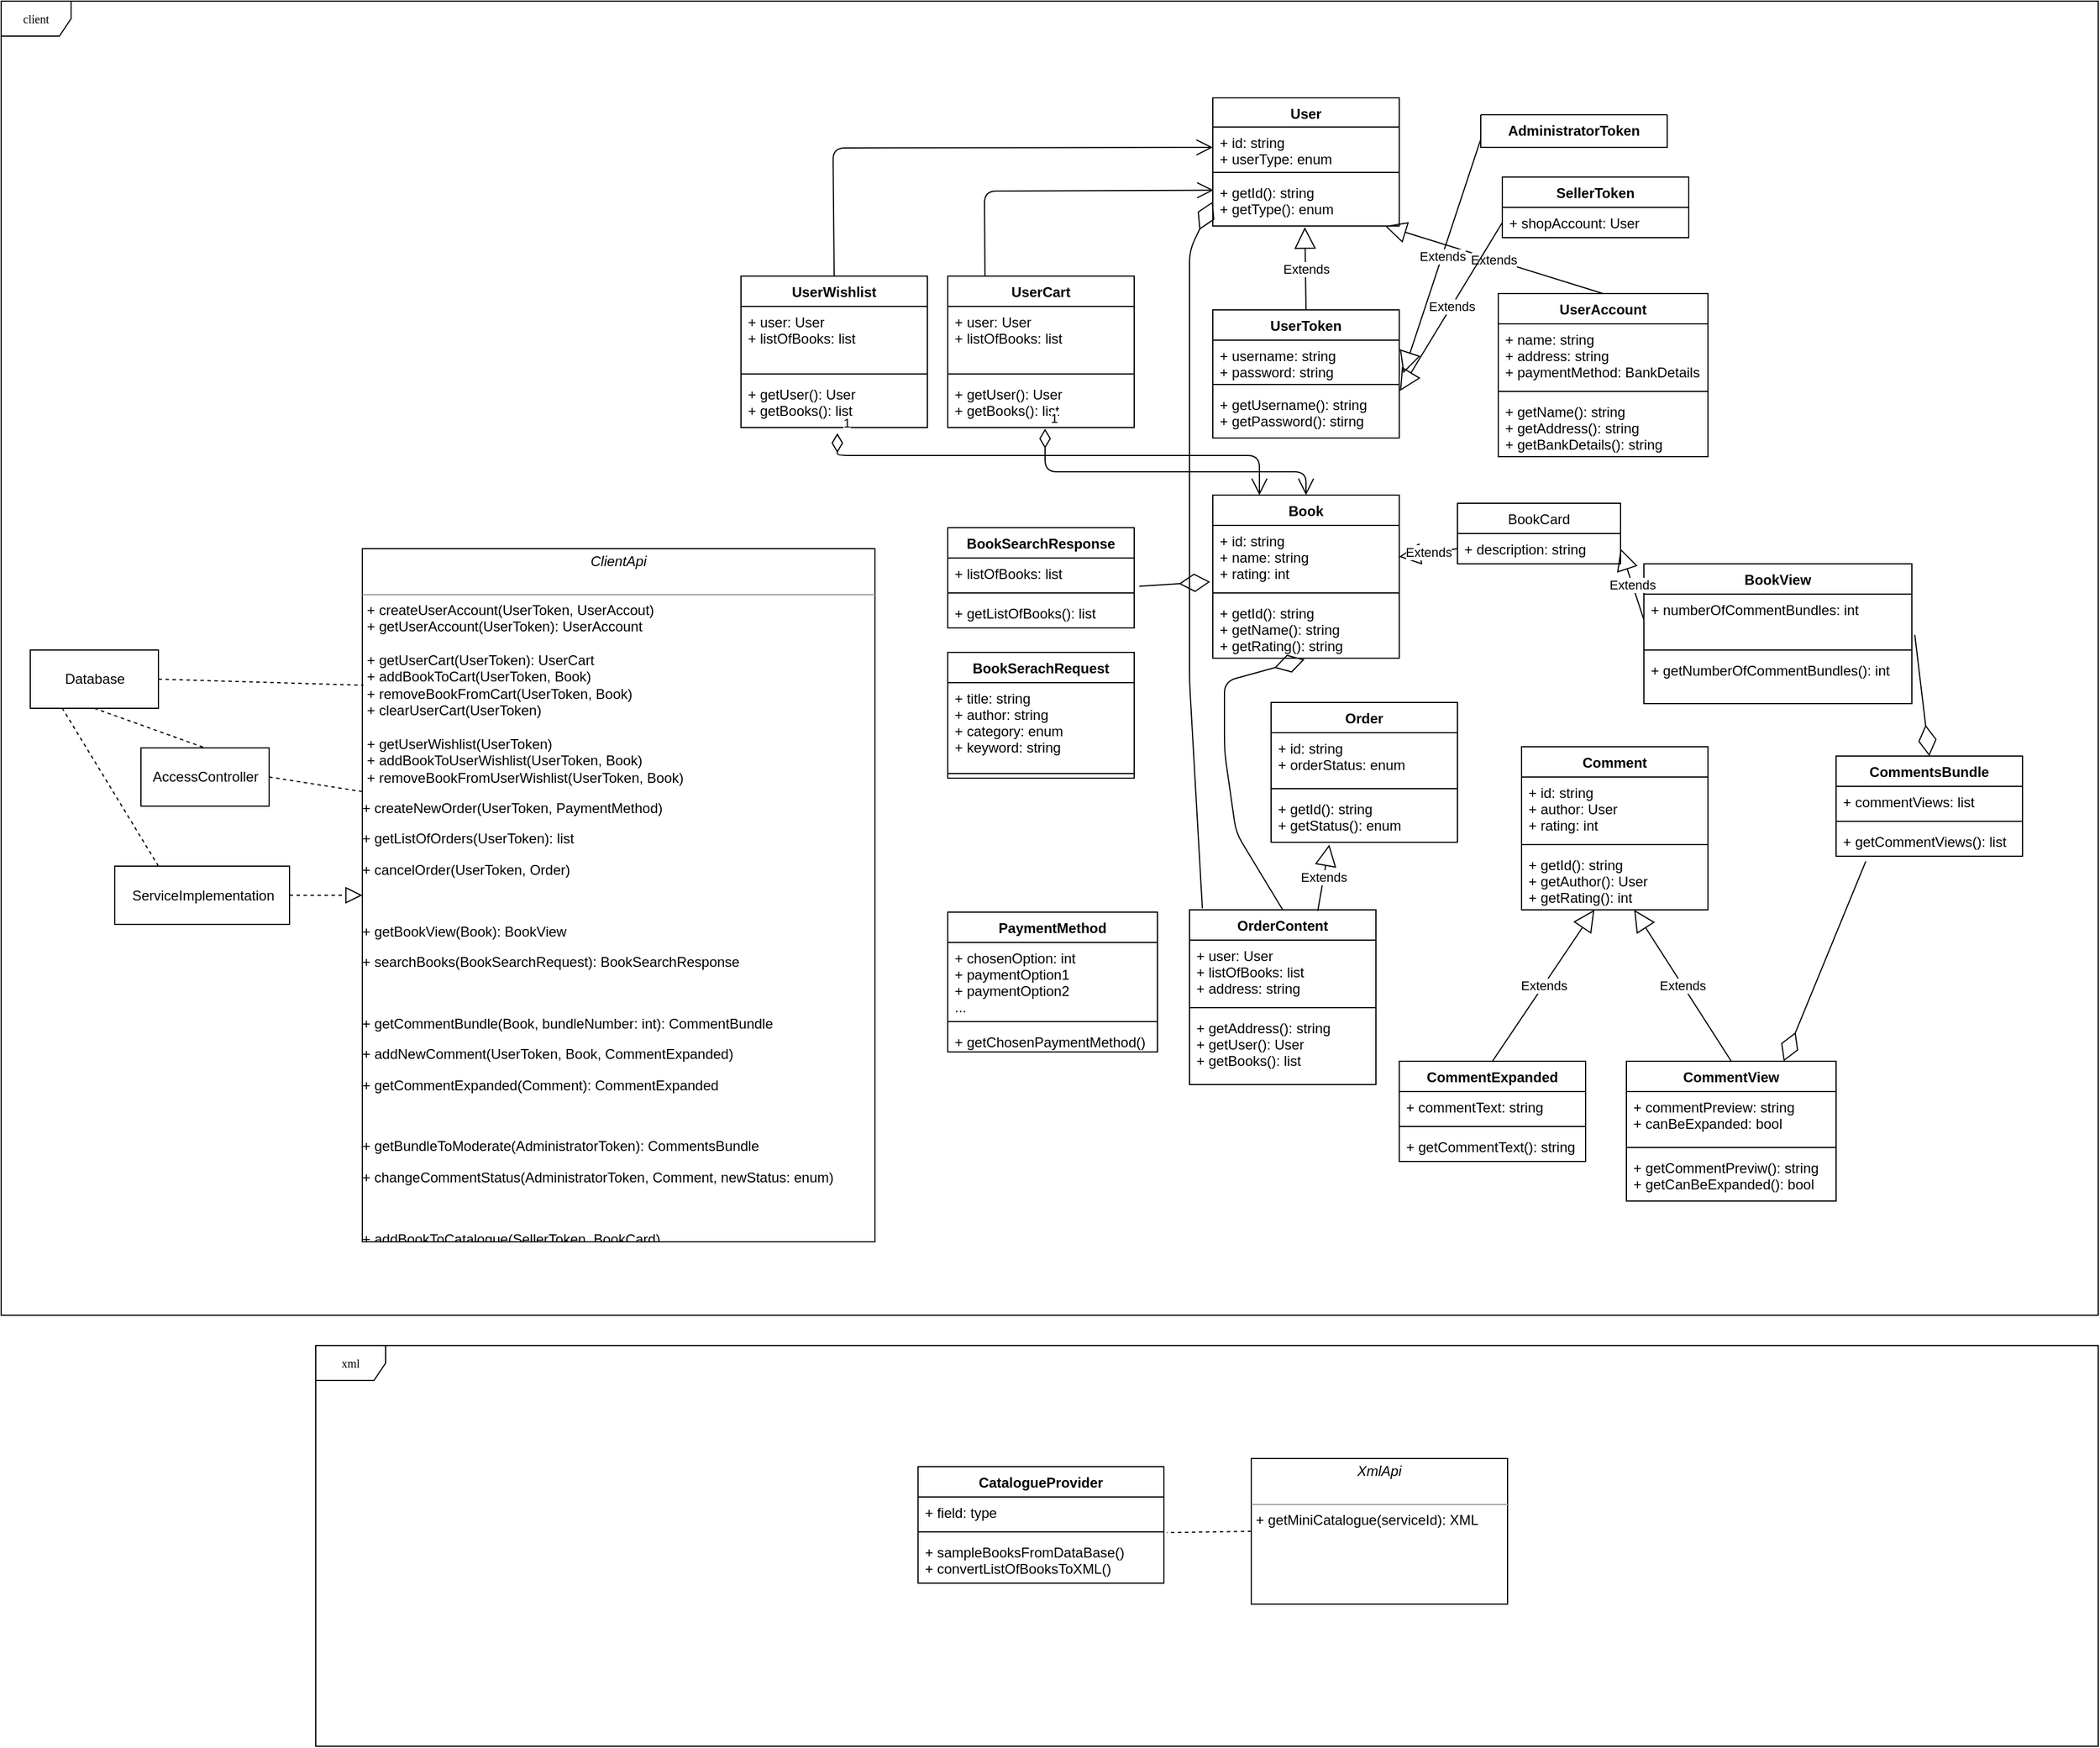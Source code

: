 <mxfile version="10.5.4" type="device"><diagram name="Page-1" id="c4acf3e9-155e-7222-9cf6-157b1a14988f"><mxGraphModel dx="2183" dy="1859" grid="1" gridSize="10" guides="1" tooltips="1" connect="1" arrows="1" fold="1" page="1" pageScale="1" pageWidth="850" pageHeight="1100" background="#ffffff" math="0" shadow="0"><root><mxCell id="0"/><mxCell id="1" parent="0"/><mxCell id="17acba5748e5396b-1" value="client" style="shape=umlFrame;whiteSpace=wrap;html=1;rounded=0;shadow=0;comic=0;labelBackgroundColor=none;strokeColor=#000000;strokeWidth=1;fillColor=#ffffff;fontFamily=Verdana;fontSize=10;fontColor=#000000;align=center;" parent="1" vertex="1"><mxGeometry x="-520" y="-14" width="1800" height="1128" as="geometry"/></mxCell><mxCell id="MMxnJ2Wg02DuiwU2Z0UI-1" value="User" style="swimlane;fontStyle=1;align=center;verticalAlign=top;childLayout=stackLayout;horizontal=1;startSize=25;horizontalStack=0;resizeParent=1;resizeParentMax=0;resizeLast=0;collapsible=1;marginBottom=0;" parent="1" vertex="1"><mxGeometry x="520" y="69" width="160" height="110" as="geometry"/></mxCell><mxCell id="MMxnJ2Wg02DuiwU2Z0UI-2" value="+ id: string&#10;+ userType: enum&#10;" style="text;strokeColor=none;fillColor=none;align=left;verticalAlign=top;spacingLeft=4;spacingRight=4;overflow=hidden;rotatable=0;points=[[0,0.5],[1,0.5]];portConstraint=eastwest;" parent="MMxnJ2Wg02DuiwU2Z0UI-1" vertex="1"><mxGeometry y="25" width="160" height="35" as="geometry"/></mxCell><mxCell id="MMxnJ2Wg02DuiwU2Z0UI-3" value="" style="line;strokeWidth=1;fillColor=none;align=left;verticalAlign=middle;spacingTop=-1;spacingLeft=3;spacingRight=3;rotatable=0;labelPosition=right;points=[];portConstraint=eastwest;" parent="MMxnJ2Wg02DuiwU2Z0UI-1" vertex="1"><mxGeometry y="60" width="160" height="8" as="geometry"/></mxCell><mxCell id="MMxnJ2Wg02DuiwU2Z0UI-4" value="+ getId(): string&#10;+ getType(): enum&#10;" style="text;strokeColor=none;fillColor=none;align=left;verticalAlign=top;spacingLeft=4;spacingRight=4;overflow=hidden;rotatable=0;points=[[0,0.5],[1,0.5]];portConstraint=eastwest;" parent="MMxnJ2Wg02DuiwU2Z0UI-1" vertex="1"><mxGeometry y="68" width="160" height="42" as="geometry"/></mxCell><mxCell id="MMxnJ2Wg02DuiwU2Z0UI-5" value="UserAccount" style="swimlane;fontStyle=1;align=center;verticalAlign=top;childLayout=stackLayout;horizontal=1;startSize=26;horizontalStack=0;resizeParent=1;resizeParentMax=0;resizeLast=0;collapsible=1;marginBottom=0;" parent="1" vertex="1"><mxGeometry x="765" y="237" width="180" height="140" as="geometry"/></mxCell><mxCell id="MMxnJ2Wg02DuiwU2Z0UI-6" value="+ name: string&#10;+ address: string&#10;+ paymentMethod: BankDetails&#10;" style="text;strokeColor=none;fillColor=none;align=left;verticalAlign=top;spacingLeft=4;spacingRight=4;overflow=hidden;rotatable=0;points=[[0,0.5],[1,0.5]];portConstraint=eastwest;" parent="MMxnJ2Wg02DuiwU2Z0UI-5" vertex="1"><mxGeometry y="26" width="180" height="54" as="geometry"/></mxCell><mxCell id="MMxnJ2Wg02DuiwU2Z0UI-7" value="" style="line;strokeWidth=1;fillColor=none;align=left;verticalAlign=middle;spacingTop=-1;spacingLeft=3;spacingRight=3;rotatable=0;labelPosition=right;points=[];portConstraint=eastwest;" parent="MMxnJ2Wg02DuiwU2Z0UI-5" vertex="1"><mxGeometry y="80" width="180" height="8" as="geometry"/></mxCell><mxCell id="MMxnJ2Wg02DuiwU2Z0UI-8" value="+ getName(): string&#10;+ getAddress(): string&#10;+ getBankDetails(): string&#10;" style="text;strokeColor=none;fillColor=none;align=left;verticalAlign=top;spacingLeft=4;spacingRight=4;overflow=hidden;rotatable=0;points=[[0,0.5],[1,0.5]];portConstraint=eastwest;" parent="MMxnJ2Wg02DuiwU2Z0UI-5" vertex="1"><mxGeometry y="88" width="180" height="52" as="geometry"/></mxCell><mxCell id="MMxnJ2Wg02DuiwU2Z0UI-9" value="Extends" style="endArrow=block;endSize=16;endFill=0;html=1;exitX=0.5;exitY=0;exitDx=0;exitDy=0;" parent="1" source="MMxnJ2Wg02DuiwU2Z0UI-22" edge="1"><mxGeometry width="160" relative="1" as="geometry"><mxPoint x="360" y="200" as="sourcePoint"/><mxPoint x="599" y="180" as="targetPoint"/></mxGeometry></mxCell><mxCell id="MMxnJ2Wg02DuiwU2Z0UI-22" value="UserToken" style="swimlane;fontStyle=1;align=center;verticalAlign=top;childLayout=stackLayout;horizontal=1;startSize=26;horizontalStack=0;resizeParent=1;resizeParentMax=0;resizeLast=0;collapsible=1;marginBottom=0;" parent="1" vertex="1"><mxGeometry x="520" y="251" width="160" height="110" as="geometry"/></mxCell><mxCell id="MMxnJ2Wg02DuiwU2Z0UI-23" value="+ username: string&#10;+ password: string&#10;" style="text;strokeColor=none;fillColor=none;align=left;verticalAlign=top;spacingLeft=4;spacingRight=4;overflow=hidden;rotatable=0;points=[[0,0.5],[1,0.5]];portConstraint=eastwest;" parent="MMxnJ2Wg02DuiwU2Z0UI-22" vertex="1"><mxGeometry y="26" width="160" height="34" as="geometry"/></mxCell><mxCell id="MMxnJ2Wg02DuiwU2Z0UI-24" value="" style="line;strokeWidth=1;fillColor=none;align=left;verticalAlign=middle;spacingTop=-1;spacingLeft=3;spacingRight=3;rotatable=0;labelPosition=right;points=[];portConstraint=eastwest;" parent="MMxnJ2Wg02DuiwU2Z0UI-22" vertex="1"><mxGeometry y="60" width="160" height="8" as="geometry"/></mxCell><mxCell id="MMxnJ2Wg02DuiwU2Z0UI-25" value="+ getUsername(): string&#10;+ getPassword(): stirng&#10;" style="text;strokeColor=none;fillColor=none;align=left;verticalAlign=top;spacingLeft=4;spacingRight=4;overflow=hidden;rotatable=0;points=[[0,0.5],[1,0.5]];portConstraint=eastwest;" parent="MMxnJ2Wg02DuiwU2Z0UI-22" vertex="1"><mxGeometry y="68" width="160" height="42" as="geometry"/></mxCell><mxCell id="MMxnJ2Wg02DuiwU2Z0UI-26" value="&lt;p style=&quot;margin: 0px ; margin-top: 4px ; text-align: center&quot;&gt;&lt;i&gt;ClientApi&lt;/i&gt;&lt;/p&gt;&lt;br&gt;&lt;hr size=&quot;1&quot;&gt;&lt;p style=&quot;margin: 0px ; margin-left: 4px&quot;&gt;+ createUserAccount(UserToken, UserAccout)&lt;/p&gt;&lt;p style=&quot;margin: 0px ; margin-left: 4px&quot;&gt;+ getUserAccount(UserToken): UserAccount&lt;br&gt;&lt;br&gt;&lt;/p&gt;&lt;p style=&quot;margin: 0px ; margin-left: 4px&quot;&gt;+ getUserCart(UserToken): UserCart&lt;/p&gt;&lt;p style=&quot;margin: 0px ; margin-left: 4px&quot;&gt;+ addBookToCart(UserToken, Book)&lt;/p&gt;&lt;p style=&quot;margin: 0px ; margin-left: 4px&quot;&gt;+ removeBookFromCart(UserToken, Book)&lt;/p&gt;&lt;p style=&quot;margin: 0px ; margin-left: 4px&quot;&gt;+ clearUserCart(UserToken)&lt;/p&gt;&lt;p style=&quot;margin: 0px ; margin-left: 4px&quot;&gt;&lt;br&gt;&lt;/p&gt;&lt;p style=&quot;margin: 0px ; margin-left: 4px&quot;&gt;+ getUserWishlist(UserToken)&lt;/p&gt;&lt;p style=&quot;margin: 0px ; margin-left: 4px&quot;&gt;&lt;span&gt;+ addBookToUserWishlist(UserToken, Book)&lt;/span&gt;&lt;/p&gt;&lt;p style=&quot;margin: 0px ; margin-left: 4px&quot;&gt;&lt;span&gt;+ removeBookFromUserWishlis&lt;/span&gt;&lt;span&gt;t&lt;/span&gt;&lt;span&gt;(UserToken, Book)&lt;/span&gt;&lt;/p&gt;&lt;p&gt;+ createNewOrder(UserToken, PaymentMethod)&lt;/p&gt;&lt;p&gt;+ getListOfOrders(UserToken): li&lt;span&gt;st&lt;/span&gt;&lt;/p&gt;&lt;p&gt;&lt;span&gt;+ cancelOrder(UserToken, Order)&lt;/span&gt;&lt;/p&gt;&lt;p&gt;&lt;br&gt;&lt;/p&gt;&lt;p&gt;+ getBookView(Book): BookView&lt;/p&gt;&lt;p&gt;&lt;span&gt;+ searchBooks(BookSearchRequest): BookSearchResponse&lt;/span&gt;&lt;br&gt;&lt;/p&gt;&lt;p&gt;&lt;br&gt;&lt;/p&gt;&lt;p&gt;+ getCommentBundle(Book, bundleNumber: int): CommentBundle&lt;/p&gt;&lt;p&gt;+ addNewComment(UserToken, Book, CommentExpanded)&lt;/p&gt;&lt;p&gt;+ getCommentExpanded(Comment): CommentExpanded&lt;/p&gt;&lt;p&gt;&lt;br&gt;&lt;/p&gt;&lt;p&gt;+ getBundleToModerate(AdministratorToken): CommentsBundle&lt;/p&gt;&lt;p&gt;+ changeCommentStatus(AdministratorToken, Comment, newStatus: enum)&lt;/p&gt;&lt;p&gt;&lt;br&gt;&lt;/p&gt;&lt;p&gt;+ addBookToCatalogue(SellerToken, BookCard)&lt;/p&gt;" style="verticalAlign=top;align=left;overflow=fill;fontSize=12;fontFamily=Helvetica;html=1;" parent="1" vertex="1"><mxGeometry x="-210" y="456" width="440" height="595" as="geometry"/></mxCell><mxCell id="MMxnJ2Wg02DuiwU2Z0UI-27" value="Book" style="swimlane;fontStyle=1;align=center;verticalAlign=top;childLayout=stackLayout;horizontal=1;startSize=26;horizontalStack=0;resizeParent=1;resizeParentMax=0;resizeLast=0;collapsible=1;marginBottom=0;" parent="1" vertex="1"><mxGeometry x="520" y="410" width="160" height="140" as="geometry"/></mxCell><mxCell id="MMxnJ2Wg02DuiwU2Z0UI-28" value="+ id: string&#10;+ name: string&#10;+ rating: int" style="text;strokeColor=none;fillColor=none;align=left;verticalAlign=top;spacingLeft=4;spacingRight=4;overflow=hidden;rotatable=0;points=[[0,0.5],[1,0.5]];portConstraint=eastwest;" parent="MMxnJ2Wg02DuiwU2Z0UI-27" vertex="1"><mxGeometry y="26" width="160" height="54" as="geometry"/></mxCell><mxCell id="MMxnJ2Wg02DuiwU2Z0UI-29" value="" style="line;strokeWidth=1;fillColor=none;align=left;verticalAlign=middle;spacingTop=-1;spacingLeft=3;spacingRight=3;rotatable=0;labelPosition=right;points=[];portConstraint=eastwest;" parent="MMxnJ2Wg02DuiwU2Z0UI-27" vertex="1"><mxGeometry y="80" width="160" height="8" as="geometry"/></mxCell><mxCell id="MMxnJ2Wg02DuiwU2Z0UI-30" value="+ getId(): string&#10;+ getName(): string&#10;+ getRating(): string&#10;" style="text;strokeColor=none;fillColor=none;align=left;verticalAlign=top;spacingLeft=4;spacingRight=4;overflow=hidden;rotatable=0;points=[[0,0.5],[1,0.5]];portConstraint=eastwest;" parent="MMxnJ2Wg02DuiwU2Z0UI-27" vertex="1"><mxGeometry y="88" width="160" height="52" as="geometry"/></mxCell><mxCell id="MMxnJ2Wg02DuiwU2Z0UI-31" value="UserCart" style="swimlane;fontStyle=1;align=center;verticalAlign=top;childLayout=stackLayout;horizontal=1;startSize=26;horizontalStack=0;resizeParent=1;resizeParentMax=0;resizeLast=0;collapsible=1;marginBottom=0;" parent="1" vertex="1"><mxGeometry x="292.5" y="222" width="160" height="130" as="geometry"/></mxCell><mxCell id="MMxnJ2Wg02DuiwU2Z0UI-32" value="+ user: User&#10;+ listOfBooks: list&#10;" style="text;strokeColor=none;fillColor=none;align=left;verticalAlign=top;spacingLeft=4;spacingRight=4;overflow=hidden;rotatable=0;points=[[0,0.5],[1,0.5]];portConstraint=eastwest;" parent="MMxnJ2Wg02DuiwU2Z0UI-31" vertex="1"><mxGeometry y="26" width="160" height="54" as="geometry"/></mxCell><mxCell id="MMxnJ2Wg02DuiwU2Z0UI-33" value="" style="line;strokeWidth=1;fillColor=none;align=left;verticalAlign=middle;spacingTop=-1;spacingLeft=3;spacingRight=3;rotatable=0;labelPosition=right;points=[];portConstraint=eastwest;" parent="MMxnJ2Wg02DuiwU2Z0UI-31" vertex="1"><mxGeometry y="80" width="160" height="8" as="geometry"/></mxCell><mxCell id="MMxnJ2Wg02DuiwU2Z0UI-34" value="+ getUser(): User&#10;+ getBooks(): list&#10;" style="text;strokeColor=none;fillColor=none;align=left;verticalAlign=top;spacingLeft=4;spacingRight=4;overflow=hidden;rotatable=0;points=[[0,0.5],[1,0.5]];portConstraint=eastwest;" parent="MMxnJ2Wg02DuiwU2Z0UI-31" vertex="1"><mxGeometry y="88" width="160" height="42" as="geometry"/></mxCell><mxCell id="MMxnJ2Wg02DuiwU2Z0UI-35" value="BookView" style="swimlane;fontStyle=1;align=center;verticalAlign=top;childLayout=stackLayout;horizontal=1;startSize=26;horizontalStack=0;resizeParent=1;resizeParentMax=0;resizeLast=0;collapsible=1;marginBottom=0;" parent="1" vertex="1"><mxGeometry x="890" y="469" width="230" height="120" as="geometry"/></mxCell><mxCell id="MMxnJ2Wg02DuiwU2Z0UI-36" value="+ numberOfCommentBundles: int&#10;" style="text;strokeColor=none;fillColor=none;align=left;verticalAlign=top;spacingLeft=4;spacingRight=4;overflow=hidden;rotatable=0;points=[[0,0.5],[1,0.5]];portConstraint=eastwest;" parent="MMxnJ2Wg02DuiwU2Z0UI-35" vertex="1"><mxGeometry y="26" width="230" height="44" as="geometry"/></mxCell><mxCell id="MMxnJ2Wg02DuiwU2Z0UI-37" value="" style="line;strokeWidth=1;fillColor=none;align=left;verticalAlign=middle;spacingTop=-1;spacingLeft=3;spacingRight=3;rotatable=0;labelPosition=right;points=[];portConstraint=eastwest;" parent="MMxnJ2Wg02DuiwU2Z0UI-35" vertex="1"><mxGeometry y="70" width="230" height="8" as="geometry"/></mxCell><mxCell id="MMxnJ2Wg02DuiwU2Z0UI-38" value="+ getNumberOfCommentBundles(): int&#10;" style="text;strokeColor=none;fillColor=none;align=left;verticalAlign=top;spacingLeft=4;spacingRight=4;overflow=hidden;rotatable=0;points=[[0,0.5],[1,0.5]];portConstraint=eastwest;" parent="MMxnJ2Wg02DuiwU2Z0UI-35" vertex="1"><mxGeometry y="78" width="230" height="42" as="geometry"/></mxCell><mxCell id="MMxnJ2Wg02DuiwU2Z0UI-39" value="Extends" style="endArrow=block;endSize=16;endFill=0;html=1;exitX=0.5;exitY=0;exitDx=0;exitDy=0;" parent="1" source="MMxnJ2Wg02DuiwU2Z0UI-5" target="MMxnJ2Wg02DuiwU2Z0UI-4" edge="1"><mxGeometry width="160" relative="1" as="geometry"><mxPoint x="690" y="141.5" as="sourcePoint"/><mxPoint x="850" y="141.5" as="targetPoint"/></mxGeometry></mxCell><mxCell id="MMxnJ2Wg02DuiwU2Z0UI-41" value="Extends" style="endArrow=block;endSize=16;endFill=0;html=1;entryX=1;entryY=0.5;entryDx=0;entryDy=0;exitX=0;exitY=0.5;exitDx=0;exitDy=0;" parent="1" source="oqZA8oeO_szLCkgXAvqt-64" target="MMxnJ2Wg02DuiwU2Z0UI-28" edge="1"><mxGeometry width="160" relative="1" as="geometry"><mxPoint x="720" y="580" as="sourcePoint"/><mxPoint x="880" y="580" as="targetPoint"/></mxGeometry></mxCell><mxCell id="MMxnJ2Wg02DuiwU2Z0UI-52" value="1" style="endArrow=open;html=1;endSize=12;startArrow=diamondThin;startSize=14;startFill=0;edgeStyle=orthogonalEdgeStyle;align=left;verticalAlign=bottom;exitX=0.522;exitY=1.024;exitDx=0;exitDy=0;exitPerimeter=0;entryX=0.5;entryY=0;entryDx=0;entryDy=0;" parent="1" source="MMxnJ2Wg02DuiwU2Z0UI-34" target="MMxnJ2Wg02DuiwU2Z0UI-27" edge="1"><mxGeometry x="-1" y="3" relative="1" as="geometry"><mxPoint x="410" y="378" as="sourcePoint"/><mxPoint x="570" y="378" as="targetPoint"/><Array as="points"><mxPoint x="376" y="390"/><mxPoint x="600" y="390"/></Array></mxGeometry></mxCell><mxCell id="MMxnJ2Wg02DuiwU2Z0UI-55" value="OrderContent" style="swimlane;fontStyle=1;align=center;verticalAlign=top;childLayout=stackLayout;horizontal=1;startSize=26;horizontalStack=0;resizeParent=1;resizeParentMax=0;resizeLast=0;collapsible=1;marginBottom=0;" parent="1" vertex="1"><mxGeometry x="500" y="766" width="160" height="150" as="geometry"/></mxCell><mxCell id="MMxnJ2Wg02DuiwU2Z0UI-56" value="+ user: User&#10;+ listOfBooks: list&#10;+ address: string&#10;" style="text;strokeColor=none;fillColor=none;align=left;verticalAlign=top;spacingLeft=4;spacingRight=4;overflow=hidden;rotatable=0;points=[[0,0.5],[1,0.5]];portConstraint=eastwest;" parent="MMxnJ2Wg02DuiwU2Z0UI-55" vertex="1"><mxGeometry y="26" width="160" height="54" as="geometry"/></mxCell><mxCell id="MMxnJ2Wg02DuiwU2Z0UI-57" value="" style="line;strokeWidth=1;fillColor=none;align=left;verticalAlign=middle;spacingTop=-1;spacingLeft=3;spacingRight=3;rotatable=0;labelPosition=right;points=[];portConstraint=eastwest;" parent="MMxnJ2Wg02DuiwU2Z0UI-55" vertex="1"><mxGeometry y="80" width="160" height="8" as="geometry"/></mxCell><mxCell id="MMxnJ2Wg02DuiwU2Z0UI-58" value="+ getAddress(): string&#10;+ getUser(): User&#10;+ getBooks(): list&#10;" style="text;strokeColor=none;fillColor=none;align=left;verticalAlign=top;spacingLeft=4;spacingRight=4;overflow=hidden;rotatable=0;points=[[0,0.5],[1,0.5]];portConstraint=eastwest;" parent="MMxnJ2Wg02DuiwU2Z0UI-55" vertex="1"><mxGeometry y="88" width="160" height="62" as="geometry"/></mxCell><mxCell id="MMxnJ2Wg02DuiwU2Z0UI-60" value="BookSerachRequest" style="swimlane;fontStyle=1;align=center;verticalAlign=top;childLayout=stackLayout;horizontal=1;startSize=26;horizontalStack=0;resizeParent=1;resizeParentMax=0;resizeLast=0;collapsible=1;marginBottom=0;" parent="1" vertex="1"><mxGeometry x="292.5" y="545" width="160" height="108" as="geometry"/></mxCell><mxCell id="MMxnJ2Wg02DuiwU2Z0UI-61" value="+ title: string&#10;+ author: string&#10;+ category: enum&#10;+ keyword: string" style="text;strokeColor=none;fillColor=none;align=left;verticalAlign=top;spacingLeft=4;spacingRight=4;overflow=hidden;rotatable=0;points=[[0,0.5],[1,0.5]];portConstraint=eastwest;" parent="MMxnJ2Wg02DuiwU2Z0UI-60" vertex="1"><mxGeometry y="26" width="160" height="74" as="geometry"/></mxCell><mxCell id="MMxnJ2Wg02DuiwU2Z0UI-62" value="" style="line;strokeWidth=1;fillColor=none;align=left;verticalAlign=middle;spacingTop=-1;spacingLeft=3;spacingRight=3;rotatable=0;labelPosition=right;points=[];portConstraint=eastwest;" parent="MMxnJ2Wg02DuiwU2Z0UI-60" vertex="1"><mxGeometry y="100" width="160" height="8" as="geometry"/></mxCell><mxCell id="oqZA8oeO_szLCkgXAvqt-1" value="CommentsBundle" style="swimlane;fontStyle=1;align=center;verticalAlign=top;childLayout=stackLayout;horizontal=1;startSize=26;horizontalStack=0;resizeParent=1;resizeParentMax=0;resizeLast=0;collapsible=1;marginBottom=0;" parent="1" vertex="1"><mxGeometry x="1055" y="634" width="160" height="86" as="geometry"/></mxCell><mxCell id="oqZA8oeO_szLCkgXAvqt-2" value="+ commentViews: list&#10;&#10;" style="text;strokeColor=none;fillColor=none;align=left;verticalAlign=top;spacingLeft=4;spacingRight=4;overflow=hidden;rotatable=0;points=[[0,0.5],[1,0.5]];portConstraint=eastwest;" parent="oqZA8oeO_szLCkgXAvqt-1" vertex="1"><mxGeometry y="26" width="160" height="26" as="geometry"/></mxCell><mxCell id="oqZA8oeO_szLCkgXAvqt-3" value="" style="line;strokeWidth=1;fillColor=none;align=left;verticalAlign=middle;spacingTop=-1;spacingLeft=3;spacingRight=3;rotatable=0;labelPosition=right;points=[];portConstraint=eastwest;" parent="oqZA8oeO_szLCkgXAvqt-1" vertex="1"><mxGeometry y="52" width="160" height="8" as="geometry"/></mxCell><mxCell id="oqZA8oeO_szLCkgXAvqt-4" value="+ getCommentViews(): list" style="text;strokeColor=none;fillColor=none;align=left;verticalAlign=top;spacingLeft=4;spacingRight=4;overflow=hidden;rotatable=0;points=[[0,0.5],[1,0.5]];portConstraint=eastwest;" parent="oqZA8oeO_szLCkgXAvqt-1" vertex="1"><mxGeometry y="60" width="160" height="26" as="geometry"/></mxCell><mxCell id="oqZA8oeO_szLCkgXAvqt-5" value="CommentView" style="swimlane;fontStyle=1;align=center;verticalAlign=top;childLayout=stackLayout;horizontal=1;startSize=26;horizontalStack=0;resizeParent=1;resizeParentMax=0;resizeLast=0;collapsible=1;marginBottom=0;" parent="1" vertex="1"><mxGeometry x="875" y="896" width="180" height="120" as="geometry"/></mxCell><mxCell id="oqZA8oeO_szLCkgXAvqt-6" value="+ commentPreview: string&#10;+ canBeExpanded: bool" style="text;strokeColor=none;fillColor=none;align=left;verticalAlign=top;spacingLeft=4;spacingRight=4;overflow=hidden;rotatable=0;points=[[0,0.5],[1,0.5]];portConstraint=eastwest;" parent="oqZA8oeO_szLCkgXAvqt-5" vertex="1"><mxGeometry y="26" width="180" height="44" as="geometry"/></mxCell><mxCell id="oqZA8oeO_szLCkgXAvqt-7" value="" style="line;strokeWidth=1;fillColor=none;align=left;verticalAlign=middle;spacingTop=-1;spacingLeft=3;spacingRight=3;rotatable=0;labelPosition=right;points=[];portConstraint=eastwest;" parent="oqZA8oeO_szLCkgXAvqt-5" vertex="1"><mxGeometry y="70" width="180" height="8" as="geometry"/></mxCell><mxCell id="oqZA8oeO_szLCkgXAvqt-8" value="+ getCommentPreviw(): string&#10;+ getCanBeExpanded(): bool&#10;" style="text;strokeColor=none;fillColor=none;align=left;verticalAlign=top;spacingLeft=4;spacingRight=4;overflow=hidden;rotatable=0;points=[[0,0.5],[1,0.5]];portConstraint=eastwest;" parent="oqZA8oeO_szLCkgXAvqt-5" vertex="1"><mxGeometry y="78" width="180" height="42" as="geometry"/></mxCell><mxCell id="oqZA8oeO_szLCkgXAvqt-9" value="Comment" style="swimlane;fontStyle=1;align=center;verticalAlign=top;childLayout=stackLayout;horizontal=1;startSize=26;horizontalStack=0;resizeParent=1;resizeParentMax=0;resizeLast=0;collapsible=1;marginBottom=0;" parent="1" vertex="1"><mxGeometry x="785" y="626" width="160" height="140" as="geometry"/></mxCell><mxCell id="oqZA8oeO_szLCkgXAvqt-10" value="+ id: string&#10;+ author: User&#10;+ rating: int" style="text;strokeColor=none;fillColor=none;align=left;verticalAlign=top;spacingLeft=4;spacingRight=4;overflow=hidden;rotatable=0;points=[[0,0.5],[1,0.5]];portConstraint=eastwest;" parent="oqZA8oeO_szLCkgXAvqt-9" vertex="1"><mxGeometry y="26" width="160" height="54" as="geometry"/></mxCell><mxCell id="oqZA8oeO_szLCkgXAvqt-11" value="" style="line;strokeWidth=1;fillColor=none;align=left;verticalAlign=middle;spacingTop=-1;spacingLeft=3;spacingRight=3;rotatable=0;labelPosition=right;points=[];portConstraint=eastwest;" parent="oqZA8oeO_szLCkgXAvqt-9" vertex="1"><mxGeometry y="80" width="160" height="8" as="geometry"/></mxCell><mxCell id="oqZA8oeO_szLCkgXAvqt-12" value="+ getId(): string&#10;+ getAuthor(): User&#10;+ getRating(): int&#10;" style="text;strokeColor=none;fillColor=none;align=left;verticalAlign=top;spacingLeft=4;spacingRight=4;overflow=hidden;rotatable=0;points=[[0,0.5],[1,0.5]];portConstraint=eastwest;glass=0;" parent="oqZA8oeO_szLCkgXAvqt-9" vertex="1"><mxGeometry y="88" width="160" height="52" as="geometry"/></mxCell><mxCell id="oqZA8oeO_szLCkgXAvqt-13" value="CommentExpanded" style="swimlane;fontStyle=1;align=center;verticalAlign=top;childLayout=stackLayout;horizontal=1;startSize=26;horizontalStack=0;resizeParent=1;resizeParentMax=0;resizeLast=0;collapsible=1;marginBottom=0;glass=0;" parent="1" vertex="1"><mxGeometry x="680" y="896" width="160" height="86" as="geometry"/></mxCell><mxCell id="oqZA8oeO_szLCkgXAvqt-14" value="+ commentText: string" style="text;strokeColor=none;fillColor=none;align=left;verticalAlign=top;spacingLeft=4;spacingRight=4;overflow=hidden;rotatable=0;points=[[0,0.5],[1,0.5]];portConstraint=eastwest;" parent="oqZA8oeO_szLCkgXAvqt-13" vertex="1"><mxGeometry y="26" width="160" height="26" as="geometry"/></mxCell><mxCell id="oqZA8oeO_szLCkgXAvqt-15" value="" style="line;strokeWidth=1;fillColor=none;align=left;verticalAlign=middle;spacingTop=-1;spacingLeft=3;spacingRight=3;rotatable=0;labelPosition=right;points=[];portConstraint=eastwest;" parent="oqZA8oeO_szLCkgXAvqt-13" vertex="1"><mxGeometry y="52" width="160" height="8" as="geometry"/></mxCell><mxCell id="oqZA8oeO_szLCkgXAvqt-16" value="+ getCommentText(): string" style="text;strokeColor=none;fillColor=none;align=left;verticalAlign=top;spacingLeft=4;spacingRight=4;overflow=hidden;rotatable=0;points=[[0,0.5],[1,0.5]];portConstraint=eastwest;" parent="oqZA8oeO_szLCkgXAvqt-13" vertex="1"><mxGeometry y="60" width="160" height="26" as="geometry"/></mxCell><mxCell id="oqZA8oeO_szLCkgXAvqt-17" value="Extends" style="endArrow=block;endSize=16;endFill=0;html=1;exitX=0.5;exitY=0;exitDx=0;exitDy=0;" parent="1" source="oqZA8oeO_szLCkgXAvqt-13" target="oqZA8oeO_szLCkgXAvqt-12" edge="1"><mxGeometry width="160" relative="1" as="geometry"><mxPoint x="210" y="1280" as="sourcePoint"/><mxPoint x="703" y="959" as="targetPoint"/></mxGeometry></mxCell><mxCell id="oqZA8oeO_szLCkgXAvqt-18" value="Extends" style="endArrow=block;endSize=16;endFill=0;html=1;exitX=0.5;exitY=0;exitDx=0;exitDy=0;" parent="1" source="oqZA8oeO_szLCkgXAvqt-5" target="oqZA8oeO_szLCkgXAvqt-12" edge="1"><mxGeometry width="160" relative="1" as="geometry"><mxPoint x="619.929" y="1182.643" as="sourcePoint"/><mxPoint x="783" y="950" as="targetPoint"/></mxGeometry></mxCell><mxCell id="oqZA8oeO_szLCkgXAvqt-23" value="" style="endArrow=diamondThin;endFill=0;endSize=24;html=1;exitX=0.159;exitY=1.17;exitDx=0;exitDy=0;entryX=0.75;entryY=0;entryDx=0;entryDy=0;exitPerimeter=0;" parent="1" source="oqZA8oeO_szLCkgXAvqt-4" target="oqZA8oeO_szLCkgXAvqt-5" edge="1"><mxGeometry width="160" relative="1" as="geometry"><mxPoint x="970" y="800" as="sourcePoint"/><mxPoint x="1060" y="1151.429" as="targetPoint"/></mxGeometry></mxCell><mxCell id="oqZA8oeO_szLCkgXAvqt-24" value="BookSearchResponse" style="swimlane;fontStyle=1;align=center;verticalAlign=top;childLayout=stackLayout;horizontal=1;startSize=26;horizontalStack=0;resizeParent=1;resizeParentMax=0;resizeLast=0;collapsible=1;marginBottom=0;glass=0;" parent="1" vertex="1"><mxGeometry x="292.5" y="438" width="160" height="86" as="geometry"/></mxCell><mxCell id="oqZA8oeO_szLCkgXAvqt-25" value="+ listOfBooks: list" style="text;strokeColor=none;fillColor=none;align=left;verticalAlign=top;spacingLeft=4;spacingRight=4;overflow=hidden;rotatable=0;points=[[0,0.5],[1,0.5]];portConstraint=eastwest;" parent="oqZA8oeO_szLCkgXAvqt-24" vertex="1"><mxGeometry y="26" width="160" height="26" as="geometry"/></mxCell><mxCell id="oqZA8oeO_szLCkgXAvqt-26" value="" style="line;strokeWidth=1;fillColor=none;align=left;verticalAlign=middle;spacingTop=-1;spacingLeft=3;spacingRight=3;rotatable=0;labelPosition=right;points=[];portConstraint=eastwest;" parent="oqZA8oeO_szLCkgXAvqt-24" vertex="1"><mxGeometry y="52" width="160" height="8" as="geometry"/></mxCell><mxCell id="oqZA8oeO_szLCkgXAvqt-27" value="+ getListOfBooks(): list" style="text;strokeColor=none;fillColor=none;align=left;verticalAlign=top;spacingLeft=4;spacingRight=4;overflow=hidden;rotatable=0;points=[[0,0.5],[1,0.5]];portConstraint=eastwest;" parent="oqZA8oeO_szLCkgXAvqt-24" vertex="1"><mxGeometry y="60" width="160" height="26" as="geometry"/></mxCell><mxCell id="oqZA8oeO_szLCkgXAvqt-28" value="" style="endArrow=diamondThin;endFill=0;endSize=24;html=1;entryX=0.492;entryY=1.021;entryDx=0;entryDy=0;entryPerimeter=0;exitX=0.5;exitY=0;exitDx=0;exitDy=0;" parent="1" source="MMxnJ2Wg02DuiwU2Z0UI-55" target="MMxnJ2Wg02DuiwU2Z0UI-30" edge="1"><mxGeometry width="160" relative="1" as="geometry"><mxPoint x="520" y="580" as="sourcePoint"/><mxPoint x="680" y="580" as="targetPoint"/><Array as="points"><mxPoint x="540" y="700"/><mxPoint x="530" y="630"/><mxPoint x="530" y="570"/></Array></mxGeometry></mxCell><mxCell id="oqZA8oeO_szLCkgXAvqt-29" value="" style="endArrow=diamondThin;endFill=0;endSize=24;html=1;exitX=0.069;exitY=-0.008;exitDx=0;exitDy=0;exitPerimeter=0;entryX=0;entryY=0.5;entryDx=0;entryDy=0;" parent="1" source="MMxnJ2Wg02DuiwU2Z0UI-55" target="MMxnJ2Wg02DuiwU2Z0UI-4" edge="1"><mxGeometry width="160" relative="1" as="geometry"><mxPoint x="440" y="490" as="sourcePoint"/><mxPoint x="600" y="490" as="targetPoint"/><Array as="points"><mxPoint x="500" y="570"/><mxPoint x="500" y="200"/></Array></mxGeometry></mxCell><mxCell id="oqZA8oeO_szLCkgXAvqt-30" value="" style="endArrow=diamondThin;endFill=0;endSize=24;html=1;entryX=-0.014;entryY=0.897;entryDx=0;entryDy=0;entryPerimeter=0;exitX=1.027;exitY=0.932;exitDx=0;exitDy=0;exitPerimeter=0;" parent="1" source="oqZA8oeO_szLCkgXAvqt-25" target="MMxnJ2Wg02DuiwU2Z0UI-28" edge="1"><mxGeometry width="160" relative="1" as="geometry"><mxPoint x="360" y="560" as="sourcePoint"/><mxPoint x="520" y="560" as="targetPoint"/></mxGeometry></mxCell><mxCell id="oqZA8oeO_szLCkgXAvqt-31" value="" style="endArrow=diamondThin;endFill=0;endSize=24;html=1;entryX=0.5;entryY=0;entryDx=0;entryDy=0;exitX=1.011;exitY=0.795;exitDx=0;exitDy=0;exitPerimeter=0;" parent="1" source="MMxnJ2Wg02DuiwU2Z0UI-36" target="oqZA8oeO_szLCkgXAvqt-1" edge="1"><mxGeometry width="160" relative="1" as="geometry"><mxPoint x="990" y="530" as="sourcePoint"/><mxPoint x="1150" y="530" as="targetPoint"/></mxGeometry></mxCell><mxCell id="oqZA8oeO_szLCkgXAvqt-32" value="Order" style="swimlane;fontStyle=1;align=center;verticalAlign=top;childLayout=stackLayout;horizontal=1;startSize=26;horizontalStack=0;resizeParent=1;resizeParentMax=0;resizeLast=0;collapsible=1;marginBottom=0;" parent="1" vertex="1"><mxGeometry x="570" y="588" width="160" height="120" as="geometry"/></mxCell><mxCell id="oqZA8oeO_szLCkgXAvqt-33" value="+ id: string&#10;+ orderStatus: enum&#10;" style="text;strokeColor=none;fillColor=none;align=left;verticalAlign=top;spacingLeft=4;spacingRight=4;overflow=hidden;rotatable=0;points=[[0,0.5],[1,0.5]];portConstraint=eastwest;" parent="oqZA8oeO_szLCkgXAvqt-32" vertex="1"><mxGeometry y="26" width="160" height="44" as="geometry"/></mxCell><mxCell id="oqZA8oeO_szLCkgXAvqt-34" value="" style="line;strokeWidth=1;fillColor=none;align=left;verticalAlign=middle;spacingTop=-1;spacingLeft=3;spacingRight=3;rotatable=0;labelPosition=right;points=[];portConstraint=eastwest;" parent="oqZA8oeO_szLCkgXAvqt-32" vertex="1"><mxGeometry y="70" width="160" height="8" as="geometry"/></mxCell><mxCell id="oqZA8oeO_szLCkgXAvqt-35" value="+ getId(): string&#10;+ getStatus(): enum&#10;&#10;" style="text;strokeColor=none;fillColor=none;align=left;verticalAlign=top;spacingLeft=4;spacingRight=4;overflow=hidden;rotatable=0;points=[[0,0.5],[1,0.5]];portConstraint=eastwest;" parent="oqZA8oeO_szLCkgXAvqt-32" vertex="1"><mxGeometry y="78" width="160" height="42" as="geometry"/></mxCell><mxCell id="oqZA8oeO_szLCkgXAvqt-37" value="Extends" style="endArrow=block;endSize=16;endFill=0;html=1;exitX=0.688;exitY=0.006;exitDx=0;exitDy=0;exitPerimeter=0;" parent="1" source="MMxnJ2Wg02DuiwU2Z0UI-55" edge="1"><mxGeometry width="160" relative="1" as="geometry"><mxPoint x="460" y="710" as="sourcePoint"/><mxPoint x="620" y="710" as="targetPoint"/></mxGeometry></mxCell><mxCell id="oqZA8oeO_szLCkgXAvqt-38" value="UserWishlist" style="swimlane;fontStyle=1;align=center;verticalAlign=top;childLayout=stackLayout;horizontal=1;startSize=26;horizontalStack=0;resizeParent=1;resizeParentMax=0;resizeLast=0;collapsible=1;marginBottom=0;" parent="1" vertex="1"><mxGeometry x="115" y="222" width="160" height="130" as="geometry"/></mxCell><mxCell id="oqZA8oeO_szLCkgXAvqt-39" value="+ user: User&#10;+ listOfBooks: list&#10;" style="text;strokeColor=none;fillColor=none;align=left;verticalAlign=top;spacingLeft=4;spacingRight=4;overflow=hidden;rotatable=0;points=[[0,0.5],[1,0.5]];portConstraint=eastwest;" parent="oqZA8oeO_szLCkgXAvqt-38" vertex="1"><mxGeometry y="26" width="160" height="54" as="geometry"/></mxCell><mxCell id="oqZA8oeO_szLCkgXAvqt-40" value="" style="line;strokeWidth=1;fillColor=none;align=left;verticalAlign=middle;spacingTop=-1;spacingLeft=3;spacingRight=3;rotatable=0;labelPosition=right;points=[];portConstraint=eastwest;" parent="oqZA8oeO_szLCkgXAvqt-38" vertex="1"><mxGeometry y="80" width="160" height="8" as="geometry"/></mxCell><mxCell id="oqZA8oeO_szLCkgXAvqt-41" value="+ getUser(): User&#10;+ getBooks(): list&#10;" style="text;strokeColor=none;fillColor=none;align=left;verticalAlign=top;spacingLeft=4;spacingRight=4;overflow=hidden;rotatable=0;points=[[0,0.5],[1,0.5]];portConstraint=eastwest;" parent="oqZA8oeO_szLCkgXAvqt-38" vertex="1"><mxGeometry y="88" width="160" height="42" as="geometry"/></mxCell><mxCell id="oqZA8oeO_szLCkgXAvqt-43" value="1" style="endArrow=open;html=1;endSize=12;startArrow=diamondThin;startSize=14;startFill=0;edgeStyle=orthogonalEdgeStyle;align=left;verticalAlign=bottom;exitX=0.517;exitY=1.115;exitDx=0;exitDy=0;exitPerimeter=0;entryX=0.25;entryY=0;entryDx=0;entryDy=0;" parent="1" source="oqZA8oeO_szLCkgXAvqt-41" target="MMxnJ2Wg02DuiwU2Z0UI-27" edge="1"><mxGeometry x="-1" y="3" relative="1" as="geometry"><mxPoint x="385.857" y="349.5" as="sourcePoint"/><mxPoint x="610" y="406.5" as="targetPoint"/><Array as="points"><mxPoint x="197" y="376"/><mxPoint x="560" y="376"/></Array></mxGeometry></mxCell><mxCell id="oqZA8oeO_szLCkgXAvqt-44" value="AdministratorToken" style="swimlane;fontStyle=1;align=center;verticalAlign=top;childLayout=stackLayout;horizontal=1;startSize=0;horizontalStack=0;resizeParent=1;resizeParentMax=0;resizeLast=0;collapsible=1;marginBottom=0;glass=0;" parent="1" vertex="1"><mxGeometry x="750" y="83.5" width="160" height="28" as="geometry"/></mxCell><mxCell id="oqZA8oeO_szLCkgXAvqt-48" value="Extends" style="endArrow=block;endSize=16;endFill=0;html=1;exitX=0;exitY=0.75;exitDx=0;exitDy=0;entryX=1.022;entryY=0.835;entryDx=0;entryDy=0;entryPerimeter=0;" parent="1" source="oqZA8oeO_szLCkgXAvqt-44" target="MMxnJ2Wg02DuiwU2Z0UI-23" edge="1"><mxGeometry width="160" relative="1" as="geometry"><mxPoint x="900.143" y="161.571" as="sourcePoint"/><mxPoint x="960" y="150" as="targetPoint"/></mxGeometry></mxCell><mxCell id="oqZA8oeO_szLCkgXAvqt-50" value="SellerToken" style="swimlane;fontStyle=1;align=center;verticalAlign=top;childLayout=stackLayout;horizontal=1;startSize=26;horizontalStack=0;resizeParent=1;resizeParentMax=0;resizeLast=0;collapsible=1;marginBottom=0;glass=0;" parent="1" vertex="1"><mxGeometry x="768.5" y="137" width="160" height="52" as="geometry"/></mxCell><mxCell id="oqZA8oeO_szLCkgXAvqt-51" value="+ shopAccount: User" style="text;strokeColor=none;fillColor=none;align=left;verticalAlign=top;spacingLeft=4;spacingRight=4;overflow=hidden;rotatable=0;points=[[0,0.5],[1,0.5]];portConstraint=eastwest;" parent="oqZA8oeO_szLCkgXAvqt-50" vertex="1"><mxGeometry y="26" width="160" height="26" as="geometry"/></mxCell><mxCell id="oqZA8oeO_szLCkgXAvqt-54" value="PaymentMethod" style="swimlane;fontStyle=1;align=center;verticalAlign=top;childLayout=stackLayout;horizontal=1;startSize=26;horizontalStack=0;resizeParent=1;resizeParentMax=0;resizeLast=0;collapsible=1;marginBottom=0;glass=0;" parent="1" vertex="1"><mxGeometry x="292.5" y="768" width="180" height="120" as="geometry"/></mxCell><mxCell id="oqZA8oeO_szLCkgXAvqt-55" value="+ chosenOption: int&#10;+ paymentOption1&#10;+ paymentOption2&#10;...&#10;" style="text;strokeColor=none;fillColor=none;align=left;verticalAlign=top;spacingLeft=4;spacingRight=4;overflow=hidden;rotatable=0;points=[[0,0.5],[1,0.5]];portConstraint=eastwest;" parent="oqZA8oeO_szLCkgXAvqt-54" vertex="1"><mxGeometry y="26" width="180" height="64" as="geometry"/></mxCell><mxCell id="oqZA8oeO_szLCkgXAvqt-56" value="" style="line;strokeWidth=1;fillColor=none;align=left;verticalAlign=middle;spacingTop=-1;spacingLeft=3;spacingRight=3;rotatable=0;labelPosition=right;points=[];portConstraint=eastwest;" parent="oqZA8oeO_szLCkgXAvqt-54" vertex="1"><mxGeometry y="90" width="180" height="8" as="geometry"/></mxCell><mxCell id="oqZA8oeO_szLCkgXAvqt-57" value="+ getChosenPaymentMethod()" style="text;strokeColor=none;fillColor=none;align=left;verticalAlign=top;spacingLeft=4;spacingRight=4;overflow=hidden;rotatable=0;points=[[0,0.5],[1,0.5]];portConstraint=eastwest;" parent="oqZA8oeO_szLCkgXAvqt-54" vertex="1"><mxGeometry y="98" width="180" height="22" as="geometry"/></mxCell><mxCell id="oqZA8oeO_szLCkgXAvqt-58" value="Extends" style="endArrow=block;endSize=16;endFill=0;html=1;exitX=0;exitY=0.5;exitDx=0;exitDy=0;entryX=1.004;entryY=0.039;entryDx=0;entryDy=0;entryPerimeter=0;" parent="1" source="oqZA8oeO_szLCkgXAvqt-51" target="MMxnJ2Wg02DuiwU2Z0UI-25" edge="1"><mxGeometry width="160" relative="1" as="geometry"><mxPoint x="874.429" y="174.429" as="sourcePoint"/><mxPoint x="693" y="315.857" as="targetPoint"/></mxGeometry></mxCell><mxCell id="oqZA8oeO_szLCkgXAvqt-63" value="BookCard" style="swimlane;fontStyle=0;childLayout=stackLayout;horizontal=1;startSize=26;fillColor=none;horizontalStack=0;resizeParent=1;resizeParentMax=0;resizeLast=0;collapsible=1;marginBottom=0;glass=0;" parent="1" vertex="1"><mxGeometry x="730" y="417" width="140" height="52" as="geometry"/></mxCell><mxCell id="oqZA8oeO_szLCkgXAvqt-64" value="+ description: string" style="text;strokeColor=none;fillColor=none;align=left;verticalAlign=top;spacingLeft=4;spacingRight=4;overflow=hidden;rotatable=0;points=[[0,0.5],[1,0.5]];portConstraint=eastwest;" parent="oqZA8oeO_szLCkgXAvqt-63" vertex="1"><mxGeometry y="26" width="140" height="26" as="geometry"/></mxCell><mxCell id="oqZA8oeO_szLCkgXAvqt-68" value="Extends" style="endArrow=block;endSize=16;endFill=0;html=1;entryX=1;entryY=0.5;entryDx=0;entryDy=0;exitX=0;exitY=0.5;exitDx=0;exitDy=0;" parent="1" source="MMxnJ2Wg02DuiwU2Z0UI-36" target="oqZA8oeO_szLCkgXAvqt-64" edge="1"><mxGeometry width="160" relative="1" as="geometry"><mxPoint x="740.143" y="465.857" as="sourcePoint"/><mxPoint x="874.429" y="468.714" as="targetPoint"/></mxGeometry></mxCell><mxCell id="oqZA8oeO_szLCkgXAvqt-69" value="" style="endArrow=open;endFill=1;endSize=12;html=1;exitX=0.5;exitY=0;exitDx=0;exitDy=0;entryX=0;entryY=0.5;entryDx=0;entryDy=0;" parent="1" source="oqZA8oeO_szLCkgXAvqt-38" target="MMxnJ2Wg02DuiwU2Z0UI-2" edge="1"><mxGeometry width="160" relative="1" as="geometry"><mxPoint x="120" y="180" as="sourcePoint"/><mxPoint x="280" y="180" as="targetPoint"/><Array as="points"><mxPoint x="194" y="112"/></Array></mxGeometry></mxCell><mxCell id="oqZA8oeO_szLCkgXAvqt-70" value="" style="endArrow=open;endFill=1;endSize=12;html=1;exitX=0.5;exitY=0;exitDx=0;exitDy=0;entryX=0.004;entryY=0.268;entryDx=0;entryDy=0;entryPerimeter=0;" parent="1" target="MMxnJ2Wg02DuiwU2Z0UI-4" edge="1"><mxGeometry width="160" relative="1" as="geometry"><mxPoint x="324.429" y="222.071" as="sourcePoint"/><mxPoint x="510" y="146" as="targetPoint"/><Array as="points"><mxPoint x="324" y="149"/></Array></mxGeometry></mxCell><mxCell id="oqZA8oeO_szLCkgXAvqt-71" value="xml" style="shape=umlFrame;whiteSpace=wrap;html=1;rounded=0;shadow=0;comic=0;labelBackgroundColor=none;strokeColor=#000000;strokeWidth=1;fillColor=#ffffff;fontFamily=Verdana;fontSize=10;fontColor=#000000;align=center;" parent="1" vertex="1"><mxGeometry x="-250" y="1140" width="1530" height="344" as="geometry"/></mxCell><mxCell id="oqZA8oeO_szLCkgXAvqt-72" value="&lt;p style=&quot;margin: 0px ; margin-top: 4px ; text-align: center&quot;&gt;&lt;i&gt;XmlApi&lt;/i&gt;&lt;/p&gt;&lt;br&gt;&lt;hr size=&quot;1&quot;&gt;&lt;p style=&quot;margin: 0px ; margin-left: 4px&quot;&gt;+ getMiniCatalogue(serviceId): XML&lt;br&gt;&lt;/p&gt;" style="verticalAlign=top;align=left;overflow=fill;fontSize=12;fontFamily=Helvetica;html=1;" parent="1" vertex="1"><mxGeometry x="553" y="1237" width="220" height="125" as="geometry"/></mxCell><mxCell id="oqZA8oeO_szLCkgXAvqt-74" value="CatalogueProvider" style="swimlane;fontStyle=1;align=center;verticalAlign=top;childLayout=stackLayout;horizontal=1;startSize=26;horizontalStack=0;resizeParent=1;resizeParentMax=0;resizeLast=0;collapsible=1;marginBottom=0;glass=0;" parent="1" vertex="1"><mxGeometry x="267" y="1244" width="211" height="100" as="geometry"/></mxCell><mxCell id="oqZA8oeO_szLCkgXAvqt-75" value="+ field: type" style="text;strokeColor=none;fillColor=none;align=left;verticalAlign=top;spacingLeft=4;spacingRight=4;overflow=hidden;rotatable=0;points=[[0,0.5],[1,0.5]];portConstraint=eastwest;" parent="oqZA8oeO_szLCkgXAvqt-74" vertex="1"><mxGeometry y="26" width="211" height="26" as="geometry"/></mxCell><mxCell id="oqZA8oeO_szLCkgXAvqt-76" value="" style="line;strokeWidth=1;fillColor=none;align=left;verticalAlign=middle;spacingTop=-1;spacingLeft=3;spacingRight=3;rotatable=0;labelPosition=right;points=[];portConstraint=eastwest;" parent="oqZA8oeO_szLCkgXAvqt-74" vertex="1"><mxGeometry y="52" width="211" height="8" as="geometry"/></mxCell><mxCell id="oqZA8oeO_szLCkgXAvqt-77" value="+ sampleBooksFromDataBase()&#10;+ convertListOfBooksToXML()&#10;" style="text;strokeColor=none;fillColor=none;align=left;verticalAlign=top;spacingLeft=4;spacingRight=4;overflow=hidden;rotatable=0;points=[[0,0.5],[1,0.5]];portConstraint=eastwest;" parent="oqZA8oeO_szLCkgXAvqt-74" vertex="1"><mxGeometry y="60" width="211" height="40" as="geometry"/></mxCell><mxCell id="oqZA8oeO_szLCkgXAvqt-78" value="" style="endArrow=none;dashed=1;html=1;exitX=0;exitY=0.5;exitDx=0;exitDy=0;entryX=1.012;entryY=-0.085;entryDx=0;entryDy=0;entryPerimeter=0;" parent="1" source="oqZA8oeO_szLCkgXAvqt-72" target="oqZA8oeO_szLCkgXAvqt-77" edge="1"><mxGeometry width="50" height="50" relative="1" as="geometry"><mxPoint x="510" y="1460" as="sourcePoint"/><mxPoint x="560" y="1410" as="targetPoint"/></mxGeometry></mxCell><mxCell id="ISs5pw6QFzAjn_mwYqbG-2" value="Database" style="html=1;" vertex="1" parent="1"><mxGeometry x="-495" y="543" width="110" height="50" as="geometry"/></mxCell><mxCell id="ISs5pw6QFzAjn_mwYqbG-3" value="AccessController" style="html=1;" vertex="1" parent="1"><mxGeometry x="-400" y="627" width="110" height="50" as="geometry"/></mxCell><mxCell id="ISs5pw6QFzAjn_mwYqbG-4" value="" style="endArrow=none;dashed=1;html=1;entryX=0.002;entryY=0.197;entryDx=0;entryDy=0;entryPerimeter=0;exitX=1;exitY=0.5;exitDx=0;exitDy=0;" edge="1" parent="1" source="ISs5pw6QFzAjn_mwYqbG-2" target="MMxnJ2Wg02DuiwU2Z0UI-26"><mxGeometry width="50" height="50" relative="1" as="geometry"><mxPoint x="-330" y="840" as="sourcePoint"/><mxPoint x="-280" y="790" as="targetPoint"/></mxGeometry></mxCell><mxCell id="ISs5pw6QFzAjn_mwYqbG-5" value="" style="endArrow=none;dashed=1;html=1;entryX=0.005;entryY=0.351;entryDx=0;entryDy=0;entryPerimeter=0;exitX=1;exitY=0.5;exitDx=0;exitDy=0;" edge="1" parent="1" source="ISs5pw6QFzAjn_mwYqbG-3" target="MMxnJ2Wg02DuiwU2Z0UI-26"><mxGeometry width="50" height="50" relative="1" as="geometry"><mxPoint x="-290" y="663.5" as="sourcePoint"/><mxPoint x="-209" y="668.5" as="targetPoint"/></mxGeometry></mxCell><mxCell id="ISs5pw6QFzAjn_mwYqbG-6" value="" style="endArrow=none;dashed=1;html=1;entryX=0.5;entryY=0;entryDx=0;entryDy=0;exitX=0.5;exitY=1;exitDx=0;exitDy=0;" edge="1" parent="1" source="ISs5pw6QFzAjn_mwYqbG-2" target="ISs5pw6QFzAjn_mwYqbG-3"><mxGeometry width="50" height="50" relative="1" as="geometry"><mxPoint x="-345" y="633.5" as="sourcePoint"/><mxPoint x="-263" y="635" as="targetPoint"/></mxGeometry></mxCell><mxCell id="ISs5pw6QFzAjn_mwYqbG-7" value="ServiceImplementation" style="html=1;" vertex="1" parent="1"><mxGeometry x="-422.5" y="728.5" width="150" height="50" as="geometry"/></mxCell><mxCell id="ISs5pw6QFzAjn_mwYqbG-8" value="" style="endArrow=block;dashed=1;endFill=0;endSize=12;html=1;exitX=1;exitY=0.5;exitDx=0;exitDy=0;" edge="1" parent="1" source="ISs5pw6QFzAjn_mwYqbG-7" target="MMxnJ2Wg02DuiwU2Z0UI-26"><mxGeometry width="160" relative="1" as="geometry"><mxPoint x="-290" y="794.5" as="sourcePoint"/><mxPoint x="-130" y="794.5" as="targetPoint"/></mxGeometry></mxCell><mxCell id="ISs5pw6QFzAjn_mwYqbG-9" value="" style="endArrow=none;dashed=1;html=1;entryX=0.25;entryY=1;entryDx=0;entryDy=0;exitX=0.25;exitY=0;exitDx=0;exitDy=0;" edge="1" parent="1" source="ISs5pw6QFzAjn_mwYqbG-7" target="ISs5pw6QFzAjn_mwYqbG-2"><mxGeometry width="50" height="50" relative="1" as="geometry"><mxPoint x="-600" y="740" as="sourcePoint"/><mxPoint x="-550" y="690" as="targetPoint"/></mxGeometry></mxCell></root></mxGraphModel></diagram></mxfile>